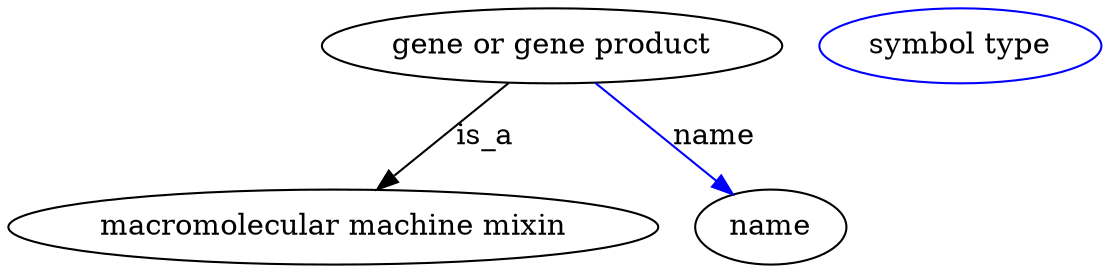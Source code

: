 digraph {
	graph [bb="0,0,423.38,123"];
	node [label="\N"];
	"gene or gene product"	 [height=0.5,
		label="gene or gene product",
		pos="210.79,105",
		width=2.3651];
	"macromolecular machine mixin"	 [height=0.5,
		pos="124.79,18",
		width=3.4664];
	"gene or gene product" -> "macromolecular machine mixin"	 [label=is_a,
		lp="184.79,61.5",
		pos="e,142.59,36.003 192.97,86.974 180.52,74.375 163.71,57.375 149.9,43.406"];
	name	 [height=0.5,
		pos="297.79,18",
		width=0.84854];
	"gene or gene product" -> name	 [color=blue,
		label=name,
		lp="274.29,61.5",
		pos="e,282.12,33.67 228.82,86.974 242.21,73.58 260.58,55.213 274.99,40.8",
		style=solid];
	"macromolecular machine mixin_name"	 [color=blue,
		height=0.5,
		label="symbol type",
		pos="368.79,105",
		width=1.5165];
}

